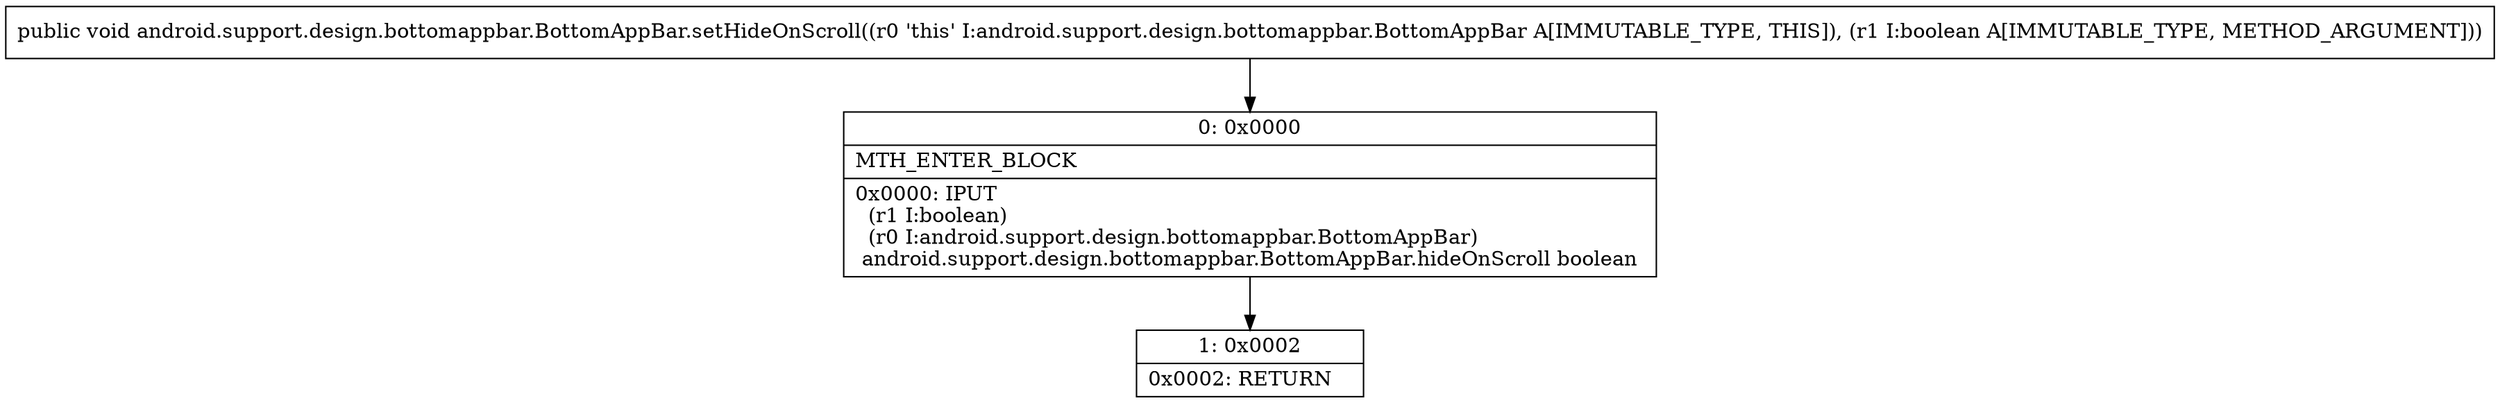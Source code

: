 digraph "CFG forandroid.support.design.bottomappbar.BottomAppBar.setHideOnScroll(Z)V" {
Node_0 [shape=record,label="{0\:\ 0x0000|MTH_ENTER_BLOCK\l|0x0000: IPUT  \l  (r1 I:boolean)\l  (r0 I:android.support.design.bottomappbar.BottomAppBar)\l android.support.design.bottomappbar.BottomAppBar.hideOnScroll boolean \l}"];
Node_1 [shape=record,label="{1\:\ 0x0002|0x0002: RETURN   \l}"];
MethodNode[shape=record,label="{public void android.support.design.bottomappbar.BottomAppBar.setHideOnScroll((r0 'this' I:android.support.design.bottomappbar.BottomAppBar A[IMMUTABLE_TYPE, THIS]), (r1 I:boolean A[IMMUTABLE_TYPE, METHOD_ARGUMENT])) }"];
MethodNode -> Node_0;
Node_0 -> Node_1;
}

